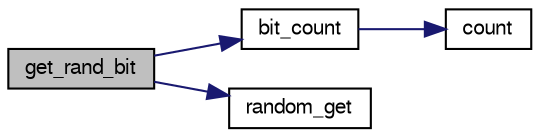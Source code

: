 digraph "get_rand_bit"
{
 // LATEX_PDF_SIZE
  bgcolor="transparent";
  edge [fontname="FreeSans",fontsize="10",labelfontname="FreeSans",labelfontsize="10"];
  node [fontname="FreeSans",fontsize="10",shape=record];
  rankdir="LR";
  Node1 [label="get_rand_bit",height=0.2,width=0.4,color="black", fillcolor="grey75", style="filled", fontcolor="black",tooltip="Get a random set bit index."];
  Node1 -> Node2 [color="midnightblue",fontsize="10",style="solid",fontname="FreeSans"];
  Node2 [label="bit_count",height=0.2,width=0.4,color="black",URL="$bit_8c.html#a830fec0a90989da1f1900ff609b92167",tooltip="Count the number of bits set to one in an unsigned long long."];
  Node2 -> Node3 [color="midnightblue",fontsize="10",style="solid",fontname="FreeSans"];
  Node3 [label="count",height=0.2,width=0.4,color="black",URL="$generate__flip_8c.html#a1a1d6a2cdbded5c35040f6555e948770",tooltip=" "];
  Node1 -> Node4 [color="midnightblue",fontsize="10",style="solid",fontname="FreeSans"];
  Node4 [label="random_get",height=0.2,width=0.4,color="black",URL="$util_8c.html#a9787f9579ffe8e42bf7e4e8e179723ab",tooltip="Pseudo-random number generator."];
}
